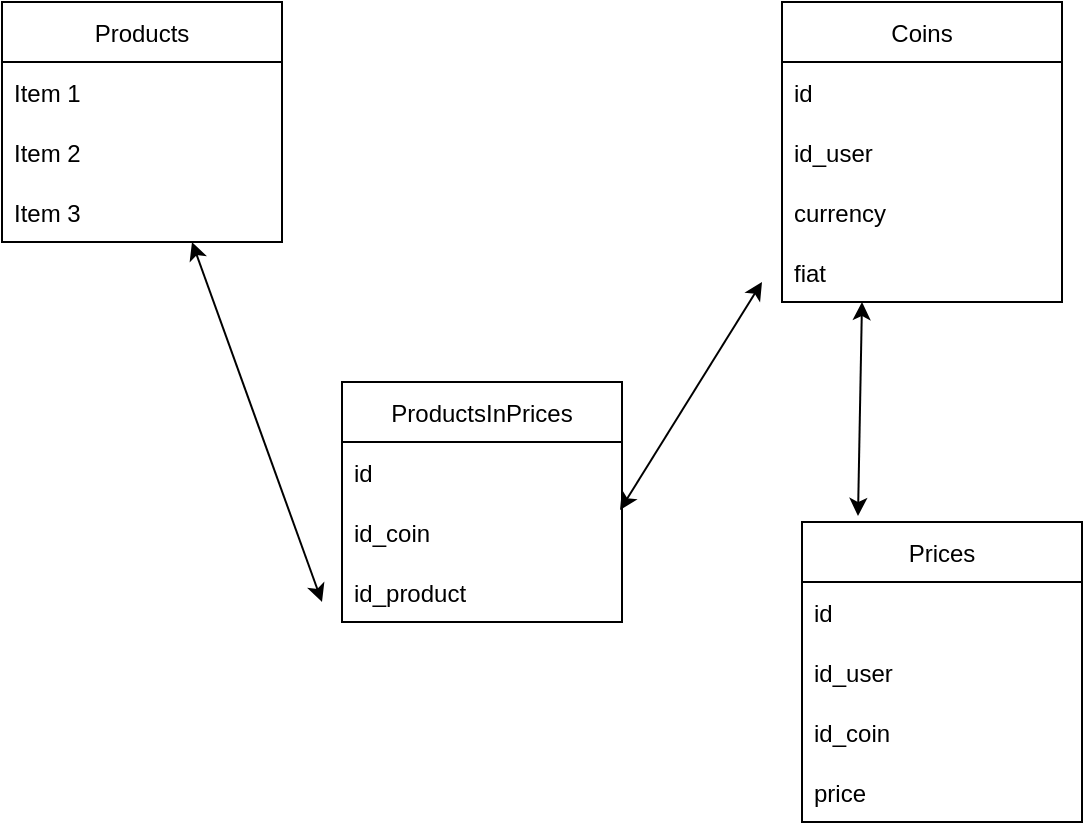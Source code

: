 <mxfile version="20.0.4" type="github">
  <diagram id="C5RBs43oDa-KdzZeNtuy" name="Page-1">
    <mxGraphModel dx="868" dy="474" grid="1" gridSize="10" guides="1" tooltips="1" connect="1" arrows="1" fold="1" page="1" pageScale="1" pageWidth="827" pageHeight="1169" math="0" shadow="0">
      <root>
        <mxCell id="WIyWlLk6GJQsqaUBKTNV-0" />
        <mxCell id="WIyWlLk6GJQsqaUBKTNV-1" parent="WIyWlLk6GJQsqaUBKTNV-0" />
        <mxCell id="xcoGA3-egdyP44CAoxg--0" value="Products" style="swimlane;fontStyle=0;childLayout=stackLayout;horizontal=1;startSize=30;horizontalStack=0;resizeParent=1;resizeParentMax=0;resizeLast=0;collapsible=1;marginBottom=0;" vertex="1" parent="WIyWlLk6GJQsqaUBKTNV-1">
          <mxGeometry x="60" y="230" width="140" height="120" as="geometry" />
        </mxCell>
        <mxCell id="xcoGA3-egdyP44CAoxg--1" value="Item 1" style="text;strokeColor=none;fillColor=none;align=left;verticalAlign=middle;spacingLeft=4;spacingRight=4;overflow=hidden;points=[[0,0.5],[1,0.5]];portConstraint=eastwest;rotatable=0;" vertex="1" parent="xcoGA3-egdyP44CAoxg--0">
          <mxGeometry y="30" width="140" height="30" as="geometry" />
        </mxCell>
        <mxCell id="xcoGA3-egdyP44CAoxg--2" value="Item 2" style="text;strokeColor=none;fillColor=none;align=left;verticalAlign=middle;spacingLeft=4;spacingRight=4;overflow=hidden;points=[[0,0.5],[1,0.5]];portConstraint=eastwest;rotatable=0;" vertex="1" parent="xcoGA3-egdyP44CAoxg--0">
          <mxGeometry y="60" width="140" height="30" as="geometry" />
        </mxCell>
        <mxCell id="xcoGA3-egdyP44CAoxg--3" value="Item 3" style="text;strokeColor=none;fillColor=none;align=left;verticalAlign=middle;spacingLeft=4;spacingRight=4;overflow=hidden;points=[[0,0.5],[1,0.5]];portConstraint=eastwest;rotatable=0;" vertex="1" parent="xcoGA3-egdyP44CAoxg--0">
          <mxGeometry y="90" width="140" height="30" as="geometry" />
        </mxCell>
        <mxCell id="xcoGA3-egdyP44CAoxg--4" value="ProductsInPrices" style="swimlane;fontStyle=0;childLayout=stackLayout;horizontal=1;startSize=30;horizontalStack=0;resizeParent=1;resizeParentMax=0;resizeLast=0;collapsible=1;marginBottom=0;" vertex="1" parent="WIyWlLk6GJQsqaUBKTNV-1">
          <mxGeometry x="230" y="420" width="140" height="120" as="geometry" />
        </mxCell>
        <mxCell id="xcoGA3-egdyP44CAoxg--5" value="id" style="text;strokeColor=none;fillColor=none;align=left;verticalAlign=middle;spacingLeft=4;spacingRight=4;overflow=hidden;points=[[0,0.5],[1,0.5]];portConstraint=eastwest;rotatable=0;" vertex="1" parent="xcoGA3-egdyP44CAoxg--4">
          <mxGeometry y="30" width="140" height="30" as="geometry" />
        </mxCell>
        <mxCell id="xcoGA3-egdyP44CAoxg--6" value="id_coin" style="text;strokeColor=none;fillColor=none;align=left;verticalAlign=middle;spacingLeft=4;spacingRight=4;overflow=hidden;points=[[0,0.5],[1,0.5]];portConstraint=eastwest;rotatable=0;" vertex="1" parent="xcoGA3-egdyP44CAoxg--4">
          <mxGeometry y="60" width="140" height="30" as="geometry" />
        </mxCell>
        <mxCell id="xcoGA3-egdyP44CAoxg--7" value="id_product" style="text;strokeColor=none;fillColor=none;align=left;verticalAlign=middle;spacingLeft=4;spacingRight=4;overflow=hidden;points=[[0,0.5],[1,0.5]];portConstraint=eastwest;rotatable=0;" vertex="1" parent="xcoGA3-egdyP44CAoxg--4">
          <mxGeometry y="90" width="140" height="30" as="geometry" />
        </mxCell>
        <mxCell id="xcoGA3-egdyP44CAoxg--8" value="Prices" style="swimlane;fontStyle=0;childLayout=stackLayout;horizontal=1;startSize=30;horizontalStack=0;resizeParent=1;resizeParentMax=0;resizeLast=0;collapsible=1;marginBottom=0;" vertex="1" parent="WIyWlLk6GJQsqaUBKTNV-1">
          <mxGeometry x="460" y="490" width="140" height="150" as="geometry" />
        </mxCell>
        <mxCell id="xcoGA3-egdyP44CAoxg--9" value="id" style="text;strokeColor=none;fillColor=none;align=left;verticalAlign=middle;spacingLeft=4;spacingRight=4;overflow=hidden;points=[[0,0.5],[1,0.5]];portConstraint=eastwest;rotatable=0;" vertex="1" parent="xcoGA3-egdyP44CAoxg--8">
          <mxGeometry y="30" width="140" height="30" as="geometry" />
        </mxCell>
        <mxCell id="xcoGA3-egdyP44CAoxg--10" value="id_user" style="text;strokeColor=none;fillColor=none;align=left;verticalAlign=middle;spacingLeft=4;spacingRight=4;overflow=hidden;points=[[0,0.5],[1,0.5]];portConstraint=eastwest;rotatable=0;" vertex="1" parent="xcoGA3-egdyP44CAoxg--8">
          <mxGeometry y="60" width="140" height="30" as="geometry" />
        </mxCell>
        <mxCell id="xcoGA3-egdyP44CAoxg--11" value="id_coin" style="text;strokeColor=none;fillColor=none;align=left;verticalAlign=middle;spacingLeft=4;spacingRight=4;overflow=hidden;points=[[0,0.5],[1,0.5]];portConstraint=eastwest;rotatable=0;" vertex="1" parent="xcoGA3-egdyP44CAoxg--8">
          <mxGeometry y="90" width="140" height="30" as="geometry" />
        </mxCell>
        <mxCell id="xcoGA3-egdyP44CAoxg--12" value="price" style="text;strokeColor=none;fillColor=none;align=left;verticalAlign=middle;spacingLeft=4;spacingRight=4;overflow=hidden;points=[[0,0.5],[1,0.5]];portConstraint=eastwest;rotatable=0;" vertex="1" parent="xcoGA3-egdyP44CAoxg--8">
          <mxGeometry y="120" width="140" height="30" as="geometry" />
        </mxCell>
        <mxCell id="xcoGA3-egdyP44CAoxg--13" value="" style="endArrow=classic;startArrow=classic;html=1;rounded=0;exitX=0.993;exitY=1.133;exitDx=0;exitDy=0;exitPerimeter=0;" edge="1" parent="WIyWlLk6GJQsqaUBKTNV-1" source="xcoGA3-egdyP44CAoxg--5">
          <mxGeometry width="50" height="50" relative="1" as="geometry">
            <mxPoint x="390" y="420" as="sourcePoint" />
            <mxPoint x="440" y="370" as="targetPoint" />
          </mxGeometry>
        </mxCell>
        <mxCell id="xcoGA3-egdyP44CAoxg--14" value="" style="endArrow=classic;startArrow=classic;html=1;rounded=0;" edge="1" parent="WIyWlLk6GJQsqaUBKTNV-1">
          <mxGeometry width="50" height="50" relative="1" as="geometry">
            <mxPoint x="220" y="530" as="sourcePoint" />
            <mxPoint x="155" y="350" as="targetPoint" />
          </mxGeometry>
        </mxCell>
        <mxCell id="xcoGA3-egdyP44CAoxg--15" value="Coins" style="swimlane;fontStyle=0;childLayout=stackLayout;horizontal=1;startSize=30;horizontalStack=0;resizeParent=1;resizeParentMax=0;resizeLast=0;collapsible=1;marginBottom=0;" vertex="1" parent="WIyWlLk6GJQsqaUBKTNV-1">
          <mxGeometry x="450" y="230" width="140" height="150" as="geometry" />
        </mxCell>
        <mxCell id="xcoGA3-egdyP44CAoxg--16" value="id" style="text;strokeColor=none;fillColor=none;align=left;verticalAlign=middle;spacingLeft=4;spacingRight=4;overflow=hidden;points=[[0,0.5],[1,0.5]];portConstraint=eastwest;rotatable=0;" vertex="1" parent="xcoGA3-egdyP44CAoxg--15">
          <mxGeometry y="30" width="140" height="30" as="geometry" />
        </mxCell>
        <mxCell id="xcoGA3-egdyP44CAoxg--17" value="id_user" style="text;strokeColor=none;fillColor=none;align=left;verticalAlign=middle;spacingLeft=4;spacingRight=4;overflow=hidden;points=[[0,0.5],[1,0.5]];portConstraint=eastwest;rotatable=0;" vertex="1" parent="xcoGA3-egdyP44CAoxg--15">
          <mxGeometry y="60" width="140" height="30" as="geometry" />
        </mxCell>
        <mxCell id="xcoGA3-egdyP44CAoxg--18" value="currency" style="text;strokeColor=none;fillColor=none;align=left;verticalAlign=middle;spacingLeft=4;spacingRight=4;overflow=hidden;points=[[0,0.5],[1,0.5]];portConstraint=eastwest;rotatable=0;" vertex="1" parent="xcoGA3-egdyP44CAoxg--15">
          <mxGeometry y="90" width="140" height="30" as="geometry" />
        </mxCell>
        <mxCell id="xcoGA3-egdyP44CAoxg--19" value="fiat" style="text;strokeColor=none;fillColor=none;align=left;verticalAlign=middle;spacingLeft=4;spacingRight=4;overflow=hidden;points=[[0,0.5],[1,0.5]];portConstraint=eastwest;rotatable=0;" vertex="1" parent="xcoGA3-egdyP44CAoxg--15">
          <mxGeometry y="120" width="140" height="30" as="geometry" />
        </mxCell>
        <mxCell id="xcoGA3-egdyP44CAoxg--21" value="" style="endArrow=classic;startArrow=classic;html=1;rounded=0;exitX=0.2;exitY=-0.02;exitDx=0;exitDy=0;exitPerimeter=0;" edge="1" parent="WIyWlLk6GJQsqaUBKTNV-1" source="xcoGA3-egdyP44CAoxg--8">
          <mxGeometry width="50" height="50" relative="1" as="geometry">
            <mxPoint x="440" y="430" as="sourcePoint" />
            <mxPoint x="490" y="380" as="targetPoint" />
          </mxGeometry>
        </mxCell>
      </root>
    </mxGraphModel>
  </diagram>
</mxfile>
